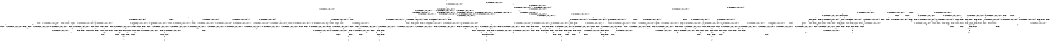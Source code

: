 digraph BCG {
size = "7, 10.5";
center = TRUE;
node [shape = circle];
0 [peripheries = 2];
0 -> 1 [label = "EX !0 !ATOMIC_EXCH_BRANCH (1, +1, TRUE, +0, 2, TRUE) !{}"];
0 -> 2 [label = "EX !2 !ATOMIC_EXCH_BRANCH (1, +0, FALSE, +0, 1, TRUE) !{}"];
0 -> 3 [label = "EX !1 !ATOMIC_EXCH_BRANCH (1, +0, FALSE, +0, 1, TRUE) !{}"];
1 -> 4 [label = "EX !2 !ATOMIC_EXCH_BRANCH (1, +0, FALSE, +0, 1, FALSE) !{0}"];
1 -> 5 [label = "EX !1 !ATOMIC_EXCH_BRANCH (1, +0, FALSE, +0, 1, FALSE) !{0}"];
1 -> 6 [label = "TERMINATE !0"];
2 -> 7 [label = "EX !2 !ATOMIC_EXCH_BRANCH (1, +0, FALSE, +0, 1, TRUE) !{0, 1, 2}"];
2 -> 8 [label = "EX !0 !ATOMIC_EXCH_BRANCH (1, +1, TRUE, +0, 2, TRUE) !{0, 1, 2}"];
2 -> 9 [label = "EX !1 !ATOMIC_EXCH_BRANCH (1, +0, FALSE, +0, 1, TRUE) !{0, 1, 2}"];
2 -> 10 [label = "EX !0 !ATOMIC_EXCH_BRANCH (1, +1, TRUE, +0, 2, TRUE) !{0, 1, 2}"];
3 -> 11 [label = "EX !1 !ATOMIC_EXCH_BRANCH (1, +0, FALSE, +0, 1, TRUE) !{0, 1}"];
3 -> 12 [label = "EX !0 !ATOMIC_EXCH_BRANCH (1, +1, TRUE, +0, 2, TRUE) !{0, 1}"];
3 -> 13 [label = "EX !2 !ATOMIC_EXCH_BRANCH (1, +0, FALSE, +0, 1, TRUE) !{0, 1}"];
3 -> 14 [label = "EX !0 !ATOMIC_EXCH_BRANCH (1, +1, TRUE, +0, 2, TRUE) !{0, 1}"];
4 -> 15 [label = "EX !1 !ATOMIC_EXCH_BRANCH (1, +0, FALSE, +0, 1, FALSE) !{0, 1, 2}"];
4 -> 16 [label = "TERMINATE !0"];
4 -> 17 [label = "TERMINATE !2"];
5 -> 18 [label = "EX !2 !ATOMIC_EXCH_BRANCH (1, +0, FALSE, +0, 1, FALSE) !{0, 1}"];
5 -> 19 [label = "TERMINATE !0"];
5 -> 20 [label = "TERMINATE !1"];
6 -> 21 [label = "EX !2 !ATOMIC_EXCH_BRANCH (1, +0, FALSE, +0, 1, FALSE) !{}"];
6 -> 22 [label = "EX !1 !ATOMIC_EXCH_BRANCH (1, +0, FALSE, +0, 1, FALSE) !{}"];
7 -> 7 [label = "EX !2 !ATOMIC_EXCH_BRANCH (1, +0, FALSE, +0, 1, TRUE) !{0, 1, 2}"];
7 -> 8 [label = "EX !0 !ATOMIC_EXCH_BRANCH (1, +1, TRUE, +0, 2, TRUE) !{0, 1, 2}"];
7 -> 9 [label = "EX !1 !ATOMIC_EXCH_BRANCH (1, +0, FALSE, +0, 1, TRUE) !{0, 1, 2}"];
7 -> 10 [label = "EX !0 !ATOMIC_EXCH_BRANCH (1, +1, TRUE, +0, 2, TRUE) !{0, 1, 2}"];
8 -> 23 [label = "EX !2 !ATOMIC_EXCH_BRANCH (1, +0, FALSE, +0, 1, FALSE) !{0, 1, 2}"];
8 -> 24 [label = "EX !1 !ATOMIC_EXCH_BRANCH (1, +0, FALSE, +0, 1, FALSE) !{0, 1, 2}"];
8 -> 25 [label = "TERMINATE !0"];
9 -> 9 [label = "EX !1 !ATOMIC_EXCH_BRANCH (1, +0, FALSE, +0, 1, TRUE) !{0, 1, 2}"];
9 -> 9 [label = "EX !2 !ATOMIC_EXCH_BRANCH (1, +0, FALSE, +0, 1, TRUE) !{0, 1, 2}"];
9 -> 26 [label = "EX !0 !ATOMIC_EXCH_BRANCH (1, +1, TRUE, +0, 2, TRUE) !{0, 1, 2}"];
9 -> 27 [label = "EX !0 !ATOMIC_EXCH_BRANCH (1, +1, TRUE, +0, 2, TRUE) !{0, 1, 2}"];
10 -> 28 [label = "EX !1 !ATOMIC_EXCH_BRANCH (1, +0, FALSE, +0, 1, FALSE) !{0, 1, 2}"];
10 -> 29 [label = "EX !2 !ATOMIC_EXCH_BRANCH (1, +0, FALSE, +0, 1, FALSE) !{0, 1, 2}"];
10 -> 30 [label = "EX !1 !ATOMIC_EXCH_BRANCH (1, +0, FALSE, +0, 1, FALSE) !{0, 1, 2}"];
10 -> 31 [label = "TERMINATE !0"];
11 -> 11 [label = "EX !1 !ATOMIC_EXCH_BRANCH (1, +0, FALSE, +0, 1, TRUE) !{0, 1}"];
11 -> 12 [label = "EX !0 !ATOMIC_EXCH_BRANCH (1, +1, TRUE, +0, 2, TRUE) !{0, 1}"];
11 -> 13 [label = "EX !2 !ATOMIC_EXCH_BRANCH (1, +0, FALSE, +0, 1, TRUE) !{0, 1}"];
11 -> 14 [label = "EX !0 !ATOMIC_EXCH_BRANCH (1, +1, TRUE, +0, 2, TRUE) !{0, 1}"];
12 -> 32 [label = "EX !1 !ATOMIC_EXCH_BRANCH (1, +0, FALSE, +0, 1, FALSE) !{0, 1}"];
12 -> 33 [label = "EX !2 !ATOMIC_EXCH_BRANCH (1, +0, FALSE, +0, 1, FALSE) !{0, 1}"];
12 -> 34 [label = "TERMINATE !0"];
13 -> 9 [label = "EX !1 !ATOMIC_EXCH_BRANCH (1, +0, FALSE, +0, 1, TRUE) !{0, 1, 2}"];
13 -> 9 [label = "EX !2 !ATOMIC_EXCH_BRANCH (1, +0, FALSE, +0, 1, TRUE) !{0, 1, 2}"];
13 -> 26 [label = "EX !0 !ATOMIC_EXCH_BRANCH (1, +1, TRUE, +0, 2, TRUE) !{0, 1, 2}"];
13 -> 27 [label = "EX !0 !ATOMIC_EXCH_BRANCH (1, +1, TRUE, +0, 2, TRUE) !{0, 1, 2}"];
14 -> 35 [label = "EX !1 !ATOMIC_EXCH_BRANCH (1, +0, FALSE, +0, 1, FALSE) !{0, 1}"];
14 -> 36 [label = "EX !1 !ATOMIC_EXCH_BRANCH (1, +0, FALSE, +0, 1, FALSE) !{0, 1}"];
14 -> 37 [label = "EX !2 !ATOMIC_EXCH_BRANCH (1, +0, FALSE, +0, 1, FALSE) !{0, 1}"];
14 -> 38 [label = "TERMINATE !0"];
15 -> 39 [label = "TERMINATE !0"];
15 -> 40 [label = "TERMINATE !2"];
15 -> 41 [label = "TERMINATE !1"];
16 -> 42 [label = "EX !1 !ATOMIC_EXCH_BRANCH (1, +0, FALSE, +0, 1, FALSE) !{1, 2}"];
16 -> 43 [label = "TERMINATE !2"];
16 -> 44 [label = "EX !1 !ATOMIC_EXCH_BRANCH (1, +0, FALSE, +0, 1, FALSE) !{1, 2}"];
17 -> 45 [label = "EX !1 !ATOMIC_EXCH_BRANCH (1, +0, FALSE, +0, 1, FALSE) !{0, 1}"];
17 -> 43 [label = "TERMINATE !0"];
18 -> 39 [label = "TERMINATE !0"];
18 -> 40 [label = "TERMINATE !2"];
18 -> 41 [label = "TERMINATE !1"];
19 -> 46 [label = "EX !2 !ATOMIC_EXCH_BRANCH (1, +0, FALSE, +0, 1, FALSE) !{1}"];
19 -> 47 [label = "TERMINATE !1"];
20 -> 48 [label = "EX !2 !ATOMIC_EXCH_BRANCH (1, +0, FALSE, +0, 1, FALSE) !{0}"];
20 -> 47 [label = "TERMINATE !0"];
21 -> 42 [label = "EX !1 !ATOMIC_EXCH_BRANCH (1, +0, FALSE, +0, 1, FALSE) !{1, 2}"];
21 -> 43 [label = "TERMINATE !2"];
21 -> 44 [label = "EX !1 !ATOMIC_EXCH_BRANCH (1, +0, FALSE, +0, 1, FALSE) !{1, 2}"];
22 -> 46 [label = "EX !2 !ATOMIC_EXCH_BRANCH (1, +0, FALSE, +0, 1, FALSE) !{1}"];
22 -> 47 [label = "TERMINATE !1"];
23 -> 15 [label = "EX !1 !ATOMIC_EXCH_BRANCH (1, +0, FALSE, +0, 1, FALSE) !{0, 1, 2}"];
23 -> 16 [label = "TERMINATE !0"];
23 -> 17 [label = "TERMINATE !2"];
24 -> 15 [label = "EX !2 !ATOMIC_EXCH_BRANCH (1, +0, FALSE, +0, 1, FALSE) !{0, 1, 2}"];
24 -> 49 [label = "TERMINATE !0"];
24 -> 50 [label = "TERMINATE !1"];
25 -> 51 [label = "EX !2 !ATOMIC_EXCH_BRANCH (1, +0, FALSE, +0, 1, FALSE) !{1, 2}"];
25 -> 52 [label = "EX !1 !ATOMIC_EXCH_BRANCH (1, +0, FALSE, +0, 1, FALSE) !{1, 2}"];
25 -> 53 [label = "EX !1 !ATOMIC_EXCH_BRANCH (1, +0, FALSE, +0, 1, FALSE) !{1, 2}"];
26 -> 24 [label = "EX !1 !ATOMIC_EXCH_BRANCH (1, +0, FALSE, +0, 1, FALSE) !{0, 1, 2}"];
26 -> 54 [label = "EX !2 !ATOMIC_EXCH_BRANCH (1, +0, FALSE, +0, 1, FALSE) !{0, 1, 2}"];
26 -> 55 [label = "TERMINATE !0"];
27 -> 28 [label = "EX !1 !ATOMIC_EXCH_BRANCH (1, +0, FALSE, +0, 1, FALSE) !{0, 1, 2}"];
27 -> 30 [label = "EX !1 !ATOMIC_EXCH_BRANCH (1, +0, FALSE, +0, 1, FALSE) !{0, 1, 2}"];
27 -> 56 [label = "EX !2 !ATOMIC_EXCH_BRANCH (1, +0, FALSE, +0, 1, FALSE) !{0, 1, 2}"];
27 -> 57 [label = "TERMINATE !0"];
28 -> 58 [label = "EX !2 !ATOMIC_EXCH_BRANCH (1, +0, FALSE, +0, 1, FALSE) !{0, 1, 2}"];
28 -> 59 [label = "EX !2 !ATOMIC_EXCH_BRANCH (1, +0, FALSE, +0, 1, FALSE) !{0, 1, 2}"];
28 -> 60 [label = "TERMINATE !0"];
28 -> 61 [label = "TERMINATE !1"];
29 -> 59 [label = "EX !1 !ATOMIC_EXCH_BRANCH (1, +0, FALSE, +0, 1, FALSE) !{0, 1, 2}"];
29 -> 62 [label = "EX !1 !ATOMIC_EXCH_BRANCH (1, +0, FALSE, +0, 1, FALSE) !{0, 1, 2}"];
29 -> 63 [label = "TERMINATE !0"];
29 -> 64 [label = "TERMINATE !2"];
30 -> 62 [label = "EX !2 !ATOMIC_EXCH_BRANCH (1, +0, FALSE, +0, 1, FALSE) !{0, 1, 2}"];
30 -> 65 [label = "TERMINATE !0"];
30 -> 66 [label = "TERMINATE !1"];
31 -> 67 [label = "EX !2 !ATOMIC_EXCH_BRANCH (1, +0, FALSE, +0, 1, FALSE) !{1, 2}"];
31 -> 68 [label = "EX !1 !ATOMIC_EXCH_BRANCH (1, +0, FALSE, +0, 1, FALSE) !{1, 2}"];
32 -> 18 [label = "EX !2 !ATOMIC_EXCH_BRANCH (1, +0, FALSE, +0, 1, FALSE) !{0, 1}"];
32 -> 19 [label = "TERMINATE !0"];
32 -> 20 [label = "TERMINATE !1"];
33 -> 15 [label = "EX !1 !ATOMIC_EXCH_BRANCH (1, +0, FALSE, +0, 1, FALSE) !{0, 1, 2}"];
33 -> 69 [label = "TERMINATE !0"];
33 -> 70 [label = "TERMINATE !2"];
34 -> 71 [label = "EX !1 !ATOMIC_EXCH_BRANCH (1, +0, FALSE, +0, 1, FALSE) !{1}"];
34 -> 72 [label = "EX !2 !ATOMIC_EXCH_BRANCH (1, +0, FALSE, +0, 1, FALSE) !{1}"];
34 -> 73 [label = "EX !1 !ATOMIC_EXCH_BRANCH (1, +0, FALSE, +0, 1, FALSE) !{1}"];
35 -> 74 [label = "EX !2 !ATOMIC_EXCH_BRANCH (1, +0, FALSE, +0, 1, FALSE) !{0, 1}"];
35 -> 75 [label = "TERMINATE !0"];
35 -> 76 [label = "TERMINATE !1"];
36 -> 77 [label = "EX !2 !ATOMIC_EXCH_BRANCH (1, +0, FALSE, +0, 1, FALSE) !{0, 1}"];
36 -> 78 [label = "TERMINATE !0"];
36 -> 79 [label = "TERMINATE !1"];
37 -> 80 [label = "EX !1 !ATOMIC_EXCH_BRANCH (1, +0, FALSE, +0, 1, FALSE) !{0, 1, 2}"];
37 -> 81 [label = "TERMINATE !0"];
37 -> 82 [label = "TERMINATE !2"];
38 -> 83 [label = "EX !1 !ATOMIC_EXCH_BRANCH (1, +0, FALSE, +0, 1, FALSE) !{1}"];
38 -> 84 [label = "EX !2 !ATOMIC_EXCH_BRANCH (1, +0, FALSE, +0, 1, FALSE) !{1}"];
39 -> 85 [label = "TERMINATE !2"];
39 -> 86 [label = "TERMINATE !1"];
40 -> 85 [label = "TERMINATE !0"];
40 -> 87 [label = "TERMINATE !1"];
41 -> 86 [label = "TERMINATE !0"];
41 -> 87 [label = "TERMINATE !2"];
42 -> 85 [label = "TERMINATE !2"];
42 -> 86 [label = "TERMINATE !1"];
43 -> 88 [label = "EX !1 !ATOMIC_EXCH_BRANCH (1, +0, FALSE, +0, 1, FALSE) !{1}"];
43 -> 89 [label = "EX !1 !ATOMIC_EXCH_BRANCH (1, +0, FALSE, +0, 1, FALSE) !{1}"];
44 -> 90 [label = "TERMINATE !2"];
44 -> 91 [label = "TERMINATE !1"];
45 -> 85 [label = "TERMINATE !0"];
45 -> 87 [label = "TERMINATE !1"];
46 -> 85 [label = "TERMINATE !2"];
46 -> 86 [label = "TERMINATE !1"];
47 -> 92 [label = "EX !2 !ATOMIC_EXCH_BRANCH (1, +0, FALSE, +0, 1, FALSE) !{}"];
48 -> 86 [label = "TERMINATE !0"];
48 -> 87 [label = "TERMINATE !2"];
49 -> 42 [label = "EX !2 !ATOMIC_EXCH_BRANCH (1, +0, FALSE, +0, 1, FALSE) !{1, 2}"];
49 -> 93 [label = "TERMINATE !1"];
50 -> 94 [label = "EX !2 !ATOMIC_EXCH_BRANCH (1, +0, FALSE, +0, 1, FALSE) !{0, 2}"];
50 -> 93 [label = "TERMINATE !0"];
51 -> 42 [label = "EX !1 !ATOMIC_EXCH_BRANCH (1, +0, FALSE, +0, 1, FALSE) !{1, 2}"];
51 -> 43 [label = "TERMINATE !2"];
51 -> 44 [label = "EX !1 !ATOMIC_EXCH_BRANCH (1, +0, FALSE, +0, 1, FALSE) !{1, 2}"];
52 -> 42 [label = "EX !2 !ATOMIC_EXCH_BRANCH (1, +0, FALSE, +0, 1, FALSE) !{1, 2}"];
52 -> 93 [label = "TERMINATE !1"];
53 -> 95 [label = "EX !2 !ATOMIC_EXCH_BRANCH (1, +0, FALSE, +0, 1, FALSE) !{1, 2}"];
53 -> 44 [label = "EX !2 !ATOMIC_EXCH_BRANCH (1, +0, FALSE, +0, 1, FALSE) !{1, 2}"];
53 -> 96 [label = "TERMINATE !1"];
54 -> 15 [label = "EX !1 !ATOMIC_EXCH_BRANCH (1, +0, FALSE, +0, 1, FALSE) !{0, 1, 2}"];
54 -> 69 [label = "TERMINATE !0"];
54 -> 70 [label = "TERMINATE !2"];
55 -> 52 [label = "EX !1 !ATOMIC_EXCH_BRANCH (1, +0, FALSE, +0, 1, FALSE) !{1, 2}"];
55 -> 97 [label = "EX !2 !ATOMIC_EXCH_BRANCH (1, +0, FALSE, +0, 1, FALSE) !{1, 2}"];
55 -> 53 [label = "EX !1 !ATOMIC_EXCH_BRANCH (1, +0, FALSE, +0, 1, FALSE) !{1, 2}"];
56 -> 59 [label = "EX !1 !ATOMIC_EXCH_BRANCH (1, +0, FALSE, +0, 1, FALSE) !{0, 1, 2}"];
56 -> 62 [label = "EX !1 !ATOMIC_EXCH_BRANCH (1, +0, FALSE, +0, 1, FALSE) !{0, 1, 2}"];
56 -> 98 [label = "TERMINATE !0"];
56 -> 99 [label = "TERMINATE !2"];
57 -> 68 [label = "EX !1 !ATOMIC_EXCH_BRANCH (1, +0, FALSE, +0, 1, FALSE) !{1, 2}"];
57 -> 100 [label = "EX !2 !ATOMIC_EXCH_BRANCH (1, +0, FALSE, +0, 1, FALSE) !{1, 2}"];
58 -> 101 [label = "TERMINATE !0"];
58 -> 102 [label = "TERMINATE !2"];
58 -> 103 [label = "TERMINATE !1"];
59 -> 104 [label = "TERMINATE !0"];
59 -> 105 [label = "TERMINATE !2"];
59 -> 106 [label = "TERMINATE !1"];
60 -> 107 [label = "EX !2 !ATOMIC_EXCH_BRANCH (1, +0, FALSE, +0, 1, FALSE) !{1, 2}"];
60 -> 108 [label = "TERMINATE !1"];
61 -> 109 [label = "EX !2 !ATOMIC_EXCH_BRANCH (1, +0, FALSE, +0, 1, FALSE) !{0, 2}"];
61 -> 108 [label = "TERMINATE !0"];
62 -> 110 [label = "TERMINATE !0"];
62 -> 111 [label = "TERMINATE !2"];
62 -> 112 [label = "TERMINATE !1"];
63 -> 113 [label = "EX !1 !ATOMIC_EXCH_BRANCH (1, +0, FALSE, +0, 1, FALSE) !{1, 2}"];
63 -> 114 [label = "TERMINATE !2"];
64 -> 115 [label = "EX !1 !ATOMIC_EXCH_BRANCH (1, +0, FALSE, +0, 1, FALSE) !{0, 1}"];
64 -> 114 [label = "TERMINATE !0"];
65 -> 113 [label = "EX !2 !ATOMIC_EXCH_BRANCH (1, +0, FALSE, +0, 1, FALSE) !{1, 2}"];
65 -> 116 [label = "TERMINATE !1"];
66 -> 117 [label = "EX !2 !ATOMIC_EXCH_BRANCH (1, +0, FALSE, +0, 1, FALSE) !{0, 2}"];
66 -> 116 [label = "TERMINATE !0"];
67 -> 113 [label = "EX !1 !ATOMIC_EXCH_BRANCH (1, +0, FALSE, +0, 1, FALSE) !{1, 2}"];
67 -> 114 [label = "TERMINATE !2"];
68 -> 113 [label = "EX !2 !ATOMIC_EXCH_BRANCH (1, +0, FALSE, +0, 1, FALSE) !{1, 2}"];
68 -> 116 [label = "TERMINATE !1"];
69 -> 42 [label = "EX !1 !ATOMIC_EXCH_BRANCH (1, +0, FALSE, +0, 1, FALSE) !{1, 2}"];
69 -> 118 [label = "TERMINATE !2"];
69 -> 44 [label = "EX !1 !ATOMIC_EXCH_BRANCH (1, +0, FALSE, +0, 1, FALSE) !{1, 2}"];
70 -> 45 [label = "EX !1 !ATOMIC_EXCH_BRANCH (1, +0, FALSE, +0, 1, FALSE) !{0, 1}"];
70 -> 118 [label = "TERMINATE !0"];
71 -> 46 [label = "EX !2 !ATOMIC_EXCH_BRANCH (1, +0, FALSE, +0, 1, FALSE) !{1}"];
71 -> 47 [label = "TERMINATE !1"];
72 -> 42 [label = "EX !1 !ATOMIC_EXCH_BRANCH (1, +0, FALSE, +0, 1, FALSE) !{1, 2}"];
72 -> 118 [label = "TERMINATE !2"];
72 -> 44 [label = "EX !1 !ATOMIC_EXCH_BRANCH (1, +0, FALSE, +0, 1, FALSE) !{1, 2}"];
73 -> 119 [label = "EX !2 !ATOMIC_EXCH_BRANCH (1, +0, FALSE, +0, 1, FALSE) !{1}"];
73 -> 120 [label = "TERMINATE !1"];
74 -> 121 [label = "TERMINATE !0"];
74 -> 122 [label = "TERMINATE !2"];
74 -> 123 [label = "TERMINATE !1"];
75 -> 124 [label = "EX !2 !ATOMIC_EXCH_BRANCH (1, +0, FALSE, +0, 1, FALSE) !{1}"];
75 -> 125 [label = "TERMINATE !1"];
76 -> 126 [label = "EX !2 !ATOMIC_EXCH_BRANCH (1, +0, FALSE, +0, 1, FALSE) !{0}"];
76 -> 125 [label = "TERMINATE !0"];
77 -> 127 [label = "TERMINATE !0"];
77 -> 128 [label = "TERMINATE !2"];
77 -> 129 [label = "TERMINATE !1"];
78 -> 130 [label = "EX !2 !ATOMIC_EXCH_BRANCH (1, +0, FALSE, +0, 1, FALSE) !{1}"];
78 -> 131 [label = "TERMINATE !1"];
79 -> 132 [label = "EX !2 !ATOMIC_EXCH_BRANCH (1, +0, FALSE, +0, 1, FALSE) !{0}"];
79 -> 131 [label = "TERMINATE !0"];
80 -> 127 [label = "TERMINATE !0"];
80 -> 128 [label = "TERMINATE !2"];
80 -> 129 [label = "TERMINATE !1"];
81 -> 133 [label = "EX !1 !ATOMIC_EXCH_BRANCH (1, +0, FALSE, +0, 1, FALSE) !{1, 2}"];
81 -> 134 [label = "TERMINATE !2"];
82 -> 135 [label = "EX !1 !ATOMIC_EXCH_BRANCH (1, +0, FALSE, +0, 1, FALSE) !{0, 1}"];
82 -> 136 [label = "EX !1 !ATOMIC_EXCH_BRANCH (1, +0, FALSE, +0, 1, FALSE) !{0, 1}"];
82 -> 134 [label = "TERMINATE !0"];
83 -> 130 [label = "EX !2 !ATOMIC_EXCH_BRANCH (1, +0, FALSE, +0, 1, FALSE) !{1}"];
83 -> 131 [label = "TERMINATE !1"];
84 -> 133 [label = "EX !1 !ATOMIC_EXCH_BRANCH (1, +0, FALSE, +0, 1, FALSE) !{1, 2}"];
84 -> 134 [label = "TERMINATE !2"];
85 -> 137 [label = "TERMINATE !1"];
86 -> 137 [label = "TERMINATE !2"];
87 -> 137 [label = "TERMINATE !0"];
88 -> 137 [label = "TERMINATE !1"];
89 -> 138 [label = "TERMINATE !1"];
90 -> 139 [label = "TERMINATE !1"];
91 -> 139 [label = "TERMINATE !2"];
92 -> 137 [label = "TERMINATE !2"];
93 -> 140 [label = "EX !2 !ATOMIC_EXCH_BRANCH (1, +0, FALSE, +0, 1, FALSE) !{2}"];
93 -> 141 [label = "EX !2 !ATOMIC_EXCH_BRANCH (1, +0, FALSE, +0, 1, FALSE) !{2}"];
94 -> 86 [label = "TERMINATE !0"];
94 -> 87 [label = "TERMINATE !2"];
95 -> 142 [label = "TERMINATE !2"];
95 -> 143 [label = "TERMINATE !1"];
96 -> 144 [label = "EX !2 !ATOMIC_EXCH_BRANCH (1, +0, FALSE, +0, 1, FALSE) !{2}"];
97 -> 42 [label = "EX !1 !ATOMIC_EXCH_BRANCH (1, +0, FALSE, +0, 1, FALSE) !{1, 2}"];
97 -> 118 [label = "TERMINATE !2"];
97 -> 44 [label = "EX !1 !ATOMIC_EXCH_BRANCH (1, +0, FALSE, +0, 1, FALSE) !{1, 2}"];
98 -> 113 [label = "EX !1 !ATOMIC_EXCH_BRANCH (1, +0, FALSE, +0, 1, FALSE) !{1, 2}"];
98 -> 145 [label = "TERMINATE !2"];
99 -> 115 [label = "EX !1 !ATOMIC_EXCH_BRANCH (1, +0, FALSE, +0, 1, FALSE) !{0, 1}"];
99 -> 145 [label = "TERMINATE !0"];
100 -> 113 [label = "EX !1 !ATOMIC_EXCH_BRANCH (1, +0, FALSE, +0, 1, FALSE) !{1, 2}"];
100 -> 145 [label = "TERMINATE !2"];
101 -> 146 [label = "TERMINATE !2"];
101 -> 147 [label = "TERMINATE !1"];
102 -> 146 [label = "TERMINATE !0"];
102 -> 148 [label = "TERMINATE !1"];
103 -> 147 [label = "TERMINATE !0"];
103 -> 148 [label = "TERMINATE !2"];
104 -> 149 [label = "TERMINATE !2"];
104 -> 150 [label = "TERMINATE !1"];
105 -> 149 [label = "TERMINATE !0"];
105 -> 151 [label = "TERMINATE !1"];
106 -> 150 [label = "TERMINATE !0"];
106 -> 151 [label = "TERMINATE !2"];
107 -> 149 [label = "TERMINATE !2"];
107 -> 150 [label = "TERMINATE !1"];
108 -> 152 [label = "EX !2 !ATOMIC_EXCH_BRANCH (1, +0, FALSE, +0, 1, FALSE) !{2}"];
109 -> 150 [label = "TERMINATE !0"];
109 -> 151 [label = "TERMINATE !2"];
110 -> 153 [label = "TERMINATE !2"];
110 -> 154 [label = "TERMINATE !1"];
111 -> 153 [label = "TERMINATE !0"];
111 -> 155 [label = "TERMINATE !1"];
112 -> 154 [label = "TERMINATE !0"];
112 -> 155 [label = "TERMINATE !2"];
113 -> 153 [label = "TERMINATE !2"];
113 -> 154 [label = "TERMINATE !1"];
114 -> 156 [label = "EX !1 !ATOMIC_EXCH_BRANCH (1, +0, FALSE, +0, 1, FALSE) !{1}"];
115 -> 153 [label = "TERMINATE !0"];
115 -> 155 [label = "TERMINATE !1"];
116 -> 157 [label = "EX !2 !ATOMIC_EXCH_BRANCH (1, +0, FALSE, +0, 1, FALSE) !{2}"];
117 -> 154 [label = "TERMINATE !0"];
117 -> 155 [label = "TERMINATE !2"];
118 -> 88 [label = "EX !1 !ATOMIC_EXCH_BRANCH (1, +0, FALSE, +0, 1, FALSE) !{1}"];
118 -> 89 [label = "EX !1 !ATOMIC_EXCH_BRANCH (1, +0, FALSE, +0, 1, FALSE) !{1}"];
119 -> 158 [label = "TERMINATE !2"];
119 -> 159 [label = "TERMINATE !1"];
120 -> 160 [label = "EX !2 !ATOMIC_EXCH_BRANCH (1, +0, FALSE, +0, 1, FALSE) !{}"];
121 -> 161 [label = "TERMINATE !2"];
121 -> 162 [label = "TERMINATE !1"];
122 -> 161 [label = "TERMINATE !0"];
122 -> 163 [label = "TERMINATE !1"];
123 -> 162 [label = "TERMINATE !0"];
123 -> 163 [label = "TERMINATE !2"];
124 -> 161 [label = "TERMINATE !2"];
124 -> 162 [label = "TERMINATE !1"];
125 -> 164 [label = "EX !2 !ATOMIC_EXCH_BRANCH (1, +0, FALSE, +0, 1, FALSE) !{}"];
126 -> 162 [label = "TERMINATE !0"];
126 -> 163 [label = "TERMINATE !2"];
127 -> 165 [label = "TERMINATE !2"];
127 -> 166 [label = "TERMINATE !1"];
128 -> 165 [label = "TERMINATE !0"];
128 -> 167 [label = "TERMINATE !1"];
129 -> 166 [label = "TERMINATE !0"];
129 -> 167 [label = "TERMINATE !2"];
130 -> 165 [label = "TERMINATE !2"];
130 -> 166 [label = "TERMINATE !1"];
131 -> 168 [label = "EX !2 !ATOMIC_EXCH_BRANCH (1, +0, FALSE, +0, 1, FALSE) !{}"];
132 -> 166 [label = "TERMINATE !0"];
132 -> 167 [label = "TERMINATE !2"];
133 -> 165 [label = "TERMINATE !2"];
133 -> 166 [label = "TERMINATE !1"];
134 -> 169 [label = "EX !1 !ATOMIC_EXCH_BRANCH (1, +0, FALSE, +0, 1, FALSE) !{1}"];
135 -> 161 [label = "TERMINATE !0"];
135 -> 163 [label = "TERMINATE !1"];
136 -> 165 [label = "TERMINATE !0"];
136 -> 167 [label = "TERMINATE !1"];
137 -> 170 [label = "exit"];
138 -> 171 [label = "exit"];
139 -> 172 [label = "exit"];
140 -> 137 [label = "TERMINATE !2"];
141 -> 173 [label = "TERMINATE !2"];
142 -> 174 [label = "TERMINATE !1"];
143 -> 174 [label = "TERMINATE !2"];
144 -> 139 [label = "TERMINATE !2"];
145 -> 156 [label = "EX !1 !ATOMIC_EXCH_BRANCH (1, +0, FALSE, +0, 1, FALSE) !{1}"];
146 -> 175 [label = "TERMINATE !1"];
147 -> 175 [label = "TERMINATE !2"];
148 -> 175 [label = "TERMINATE !0"];
149 -> 176 [label = "TERMINATE !1"];
150 -> 176 [label = "TERMINATE !2"];
151 -> 176 [label = "TERMINATE !0"];
152 -> 176 [label = "TERMINATE !2"];
153 -> 177 [label = "TERMINATE !1"];
154 -> 177 [label = "TERMINATE !2"];
155 -> 177 [label = "TERMINATE !0"];
156 -> 177 [label = "TERMINATE !1"];
157 -> 177 [label = "TERMINATE !2"];
158 -> 138 [label = "TERMINATE !1"];
159 -> 138 [label = "TERMINATE !2"];
160 -> 138 [label = "TERMINATE !2"];
161 -> 178 [label = "TERMINATE !1"];
162 -> 178 [label = "TERMINATE !2"];
163 -> 178 [label = "TERMINATE !0"];
164 -> 178 [label = "TERMINATE !2"];
165 -> 179 [label = "TERMINATE !1"];
166 -> 179 [label = "TERMINATE !2"];
167 -> 179 [label = "TERMINATE !0"];
168 -> 179 [label = "TERMINATE !2"];
169 -> 179 [label = "TERMINATE !1"];
173 -> 180 [label = "exit"];
174 -> 181 [label = "exit"];
175 -> 182 [label = "exit"];
176 -> 183 [label = "exit"];
177 -> 184 [label = "exit"];
178 -> 185 [label = "exit"];
179 -> 186 [label = "exit"];
}
